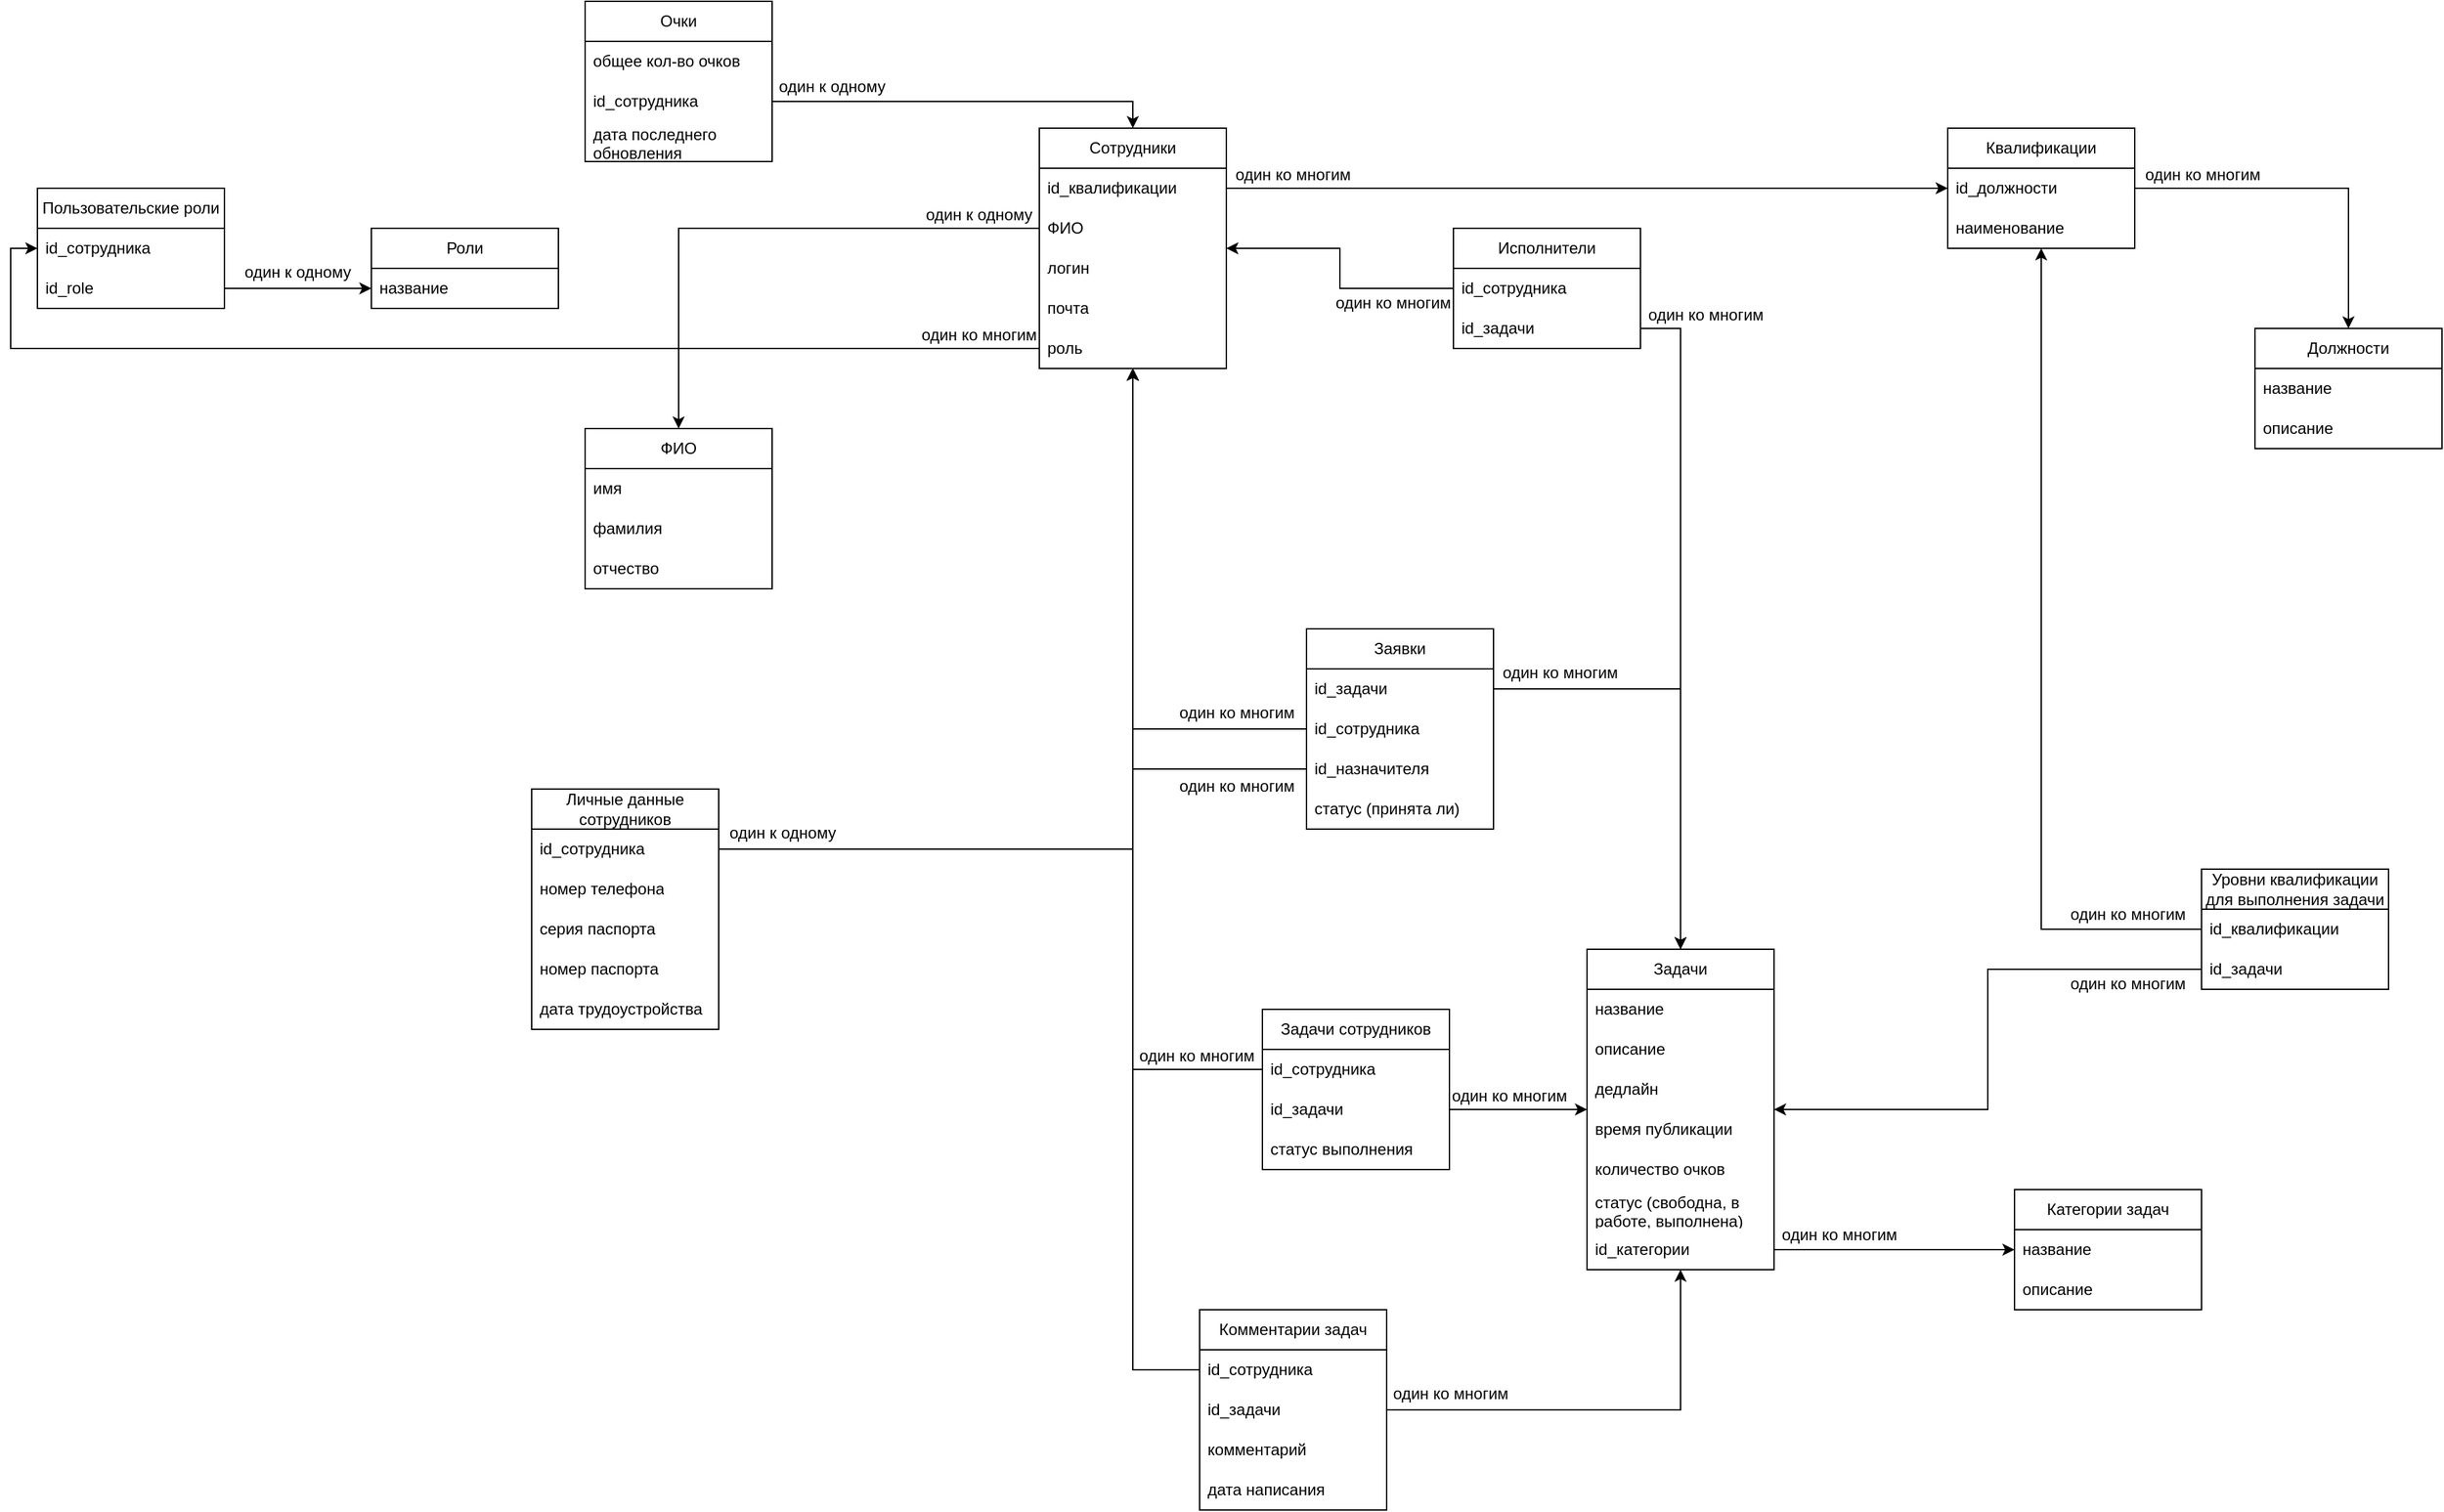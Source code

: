 <mxfile version="27.0.9" pages="2">
  <diagram name="Страница — 1" id="EaC5PdAGxProijPpYw2u">
    <mxGraphModel dx="2150" dy="1061" grid="1" gridSize="10" guides="1" tooltips="1" connect="1" arrows="1" fold="1" page="1" pageScale="1" pageWidth="3300" pageHeight="2339" background="none" math="0" shadow="0">
      <root>
        <mxCell id="0" />
        <mxCell id="1" parent="0" />
        <mxCell id="cesBki7I03xMK7VZjbku-1" value="Сотрудники" style="swimlane;fontStyle=0;childLayout=stackLayout;horizontal=1;startSize=30;horizontalStack=0;resizeParent=1;resizeParentMax=0;resizeLast=0;collapsible=1;marginBottom=0;whiteSpace=wrap;html=1;" parent="1" vertex="1">
          <mxGeometry x="1170" y="115" width="140" height="180" as="geometry">
            <mxRectangle x="120" y="100" width="110" height="30" as="alternateBounds" />
          </mxGeometry>
        </mxCell>
        <mxCell id="aLil1JfeXKBtvK41s7X2-1" value="&lt;div&gt;id_квалификации&lt;/div&gt;" style="text;strokeColor=none;fillColor=none;align=left;verticalAlign=middle;spacingLeft=4;spacingRight=4;overflow=hidden;points=[[0,0.5],[1,0.5]];portConstraint=eastwest;rotatable=0;whiteSpace=wrap;html=1;" parent="cesBki7I03xMK7VZjbku-1" vertex="1">
          <mxGeometry y="30" width="140" height="30" as="geometry" />
        </mxCell>
        <mxCell id="cesBki7I03xMK7VZjbku-2" value="ФИО" style="text;strokeColor=none;fillColor=none;align=left;verticalAlign=middle;spacingLeft=4;spacingRight=4;overflow=hidden;points=[[0,0.5],[1,0.5]];portConstraint=eastwest;rotatable=0;whiteSpace=wrap;html=1;" parent="cesBki7I03xMK7VZjbku-1" vertex="1">
          <mxGeometry y="60" width="140" height="30" as="geometry" />
        </mxCell>
        <mxCell id="cesBki7I03xMK7VZjbku-5" value="логин" style="text;strokeColor=none;fillColor=none;align=left;verticalAlign=middle;spacingLeft=4;spacingRight=4;overflow=hidden;points=[[0,0.5],[1,0.5]];portConstraint=eastwest;rotatable=0;whiteSpace=wrap;html=1;" parent="cesBki7I03xMK7VZjbku-1" vertex="1">
          <mxGeometry y="90" width="140" height="30" as="geometry" />
        </mxCell>
        <mxCell id="cesBki7I03xMK7VZjbku-4" value="почта" style="text;strokeColor=none;fillColor=none;align=left;verticalAlign=middle;spacingLeft=4;spacingRight=4;overflow=hidden;points=[[0,0.5],[1,0.5]];portConstraint=eastwest;rotatable=0;whiteSpace=wrap;html=1;" parent="cesBki7I03xMK7VZjbku-1" vertex="1">
          <mxGeometry y="120" width="140" height="30" as="geometry" />
        </mxCell>
        <mxCell id="cesBki7I03xMK7VZjbku-6" value="роль" style="text;strokeColor=none;fillColor=none;align=left;verticalAlign=middle;spacingLeft=4;spacingRight=4;overflow=hidden;points=[[0,0.5],[1,0.5]];portConstraint=eastwest;rotatable=0;whiteSpace=wrap;html=1;" parent="cesBki7I03xMK7VZjbku-1" vertex="1">
          <mxGeometry y="150" width="140" height="30" as="geometry" />
        </mxCell>
        <mxCell id="cesBki7I03xMK7VZjbku-8" value="Должности" style="swimlane;fontStyle=0;childLayout=stackLayout;horizontal=1;startSize=30;horizontalStack=0;resizeParent=1;resizeParentMax=0;resizeLast=0;collapsible=1;marginBottom=0;whiteSpace=wrap;html=1;" parent="1" vertex="1">
          <mxGeometry x="2080" y="265" width="140" height="90" as="geometry" />
        </mxCell>
        <mxCell id="cesBki7I03xMK7VZjbku-9" value="название" style="text;strokeColor=none;fillColor=none;align=left;verticalAlign=middle;spacingLeft=4;spacingRight=4;overflow=hidden;points=[[0,0.5],[1,0.5]];portConstraint=eastwest;rotatable=0;whiteSpace=wrap;html=1;" parent="cesBki7I03xMK7VZjbku-8" vertex="1">
          <mxGeometry y="30" width="140" height="30" as="geometry" />
        </mxCell>
        <mxCell id="cesBki7I03xMK7VZjbku-10" value="описание" style="text;strokeColor=none;fillColor=none;align=left;verticalAlign=middle;spacingLeft=4;spacingRight=4;overflow=hidden;points=[[0,0.5],[1,0.5]];portConstraint=eastwest;rotatable=0;whiteSpace=wrap;html=1;" parent="cesBki7I03xMK7VZjbku-8" vertex="1">
          <mxGeometry y="60" width="140" height="30" as="geometry" />
        </mxCell>
        <mxCell id="cesBki7I03xMK7VZjbku-13" value="Роли" style="swimlane;fontStyle=0;childLayout=stackLayout;horizontal=1;startSize=30;horizontalStack=0;resizeParent=1;resizeParentMax=0;resizeLast=0;collapsible=1;marginBottom=0;whiteSpace=wrap;html=1;" parent="1" vertex="1">
          <mxGeometry x="670" y="190" width="140" height="60" as="geometry" />
        </mxCell>
        <mxCell id="cesBki7I03xMK7VZjbku-16" value="название" style="text;strokeColor=none;fillColor=none;align=left;verticalAlign=middle;spacingLeft=4;spacingRight=4;overflow=hidden;points=[[0,0.5],[1,0.5]];portConstraint=eastwest;rotatable=0;whiteSpace=wrap;html=1;" parent="cesBki7I03xMK7VZjbku-13" vertex="1">
          <mxGeometry y="30" width="140" height="30" as="geometry" />
        </mxCell>
        <mxCell id="cesBki7I03xMK7VZjbku-17" value="Задачи" style="swimlane;fontStyle=0;childLayout=stackLayout;horizontal=1;startSize=30;horizontalStack=0;resizeParent=1;resizeParentMax=0;resizeLast=0;collapsible=1;marginBottom=0;whiteSpace=wrap;html=1;" parent="1" vertex="1">
          <mxGeometry x="1580" y="730" width="140" height="240" as="geometry" />
        </mxCell>
        <mxCell id="cesBki7I03xMK7VZjbku-18" value="название" style="text;strokeColor=none;fillColor=none;align=left;verticalAlign=middle;spacingLeft=4;spacingRight=4;overflow=hidden;points=[[0,0.5],[1,0.5]];portConstraint=eastwest;rotatable=0;whiteSpace=wrap;html=1;" parent="cesBki7I03xMK7VZjbku-17" vertex="1">
          <mxGeometry y="30" width="140" height="30" as="geometry" />
        </mxCell>
        <mxCell id="cesBki7I03xMK7VZjbku-19" value="описание" style="text;strokeColor=none;fillColor=none;align=left;verticalAlign=middle;spacingLeft=4;spacingRight=4;overflow=hidden;points=[[0,0.5],[1,0.5]];portConstraint=eastwest;rotatable=0;whiteSpace=wrap;html=1;" parent="cesBki7I03xMK7VZjbku-17" vertex="1">
          <mxGeometry y="60" width="140" height="30" as="geometry" />
        </mxCell>
        <mxCell id="cesBki7I03xMK7VZjbku-30" value="&lt;div&gt;дедлайн&lt;/div&gt;" style="text;strokeColor=none;fillColor=none;align=left;verticalAlign=middle;spacingLeft=4;spacingRight=4;overflow=hidden;points=[[0,0.5],[1,0.5]];portConstraint=eastwest;rotatable=0;whiteSpace=wrap;html=1;" parent="cesBki7I03xMK7VZjbku-17" vertex="1">
          <mxGeometry y="90" width="140" height="30" as="geometry" />
        </mxCell>
        <mxCell id="cesBki7I03xMK7VZjbku-27" value="время публикации" style="text;strokeColor=none;fillColor=none;align=left;verticalAlign=middle;spacingLeft=4;spacingRight=4;overflow=hidden;points=[[0,0.5],[1,0.5]];portConstraint=eastwest;rotatable=0;whiteSpace=wrap;html=1;" parent="cesBki7I03xMK7VZjbku-17" vertex="1">
          <mxGeometry y="120" width="140" height="30" as="geometry" />
        </mxCell>
        <mxCell id="cesBki7I03xMK7VZjbku-38" value="количество очков" style="text;strokeColor=none;fillColor=none;align=left;verticalAlign=middle;spacingLeft=4;spacingRight=4;overflow=hidden;points=[[0,0.5],[1,0.5]];portConstraint=eastwest;rotatable=0;whiteSpace=wrap;html=1;" parent="cesBki7I03xMK7VZjbku-17" vertex="1">
          <mxGeometry y="150" width="140" height="30" as="geometry" />
        </mxCell>
        <mxCell id="Xd3X0MDiYVYJy4UPZbmH-21" value="статус (свободна, в работе, выполнена)" style="text;strokeColor=none;fillColor=none;align=left;verticalAlign=middle;spacingLeft=4;spacingRight=4;overflow=hidden;points=[[0,0.5],[1,0.5]];portConstraint=eastwest;rotatable=0;whiteSpace=wrap;html=1;" parent="cesBki7I03xMK7VZjbku-17" vertex="1">
          <mxGeometry y="180" width="140" height="30" as="geometry" />
        </mxCell>
        <mxCell id="Xd3X0MDiYVYJy4UPZbmH-4" value="id_категории" style="text;strokeColor=none;fillColor=none;align=left;verticalAlign=middle;spacingLeft=4;spacingRight=4;overflow=hidden;points=[[0,0.5],[1,0.5]];portConstraint=eastwest;rotatable=0;whiteSpace=wrap;html=1;" parent="cesBki7I03xMK7VZjbku-17" vertex="1">
          <mxGeometry y="210" width="140" height="30" as="geometry" />
        </mxCell>
        <mxCell id="cesBki7I03xMK7VZjbku-21" value="Пользовательские роли" style="swimlane;fontStyle=0;childLayout=stackLayout;horizontal=1;startSize=30;horizontalStack=0;resizeParent=1;resizeParentMax=0;resizeLast=0;collapsible=1;marginBottom=0;whiteSpace=wrap;html=1;" parent="1" vertex="1">
          <mxGeometry x="420" y="160" width="140" height="90" as="geometry" />
        </mxCell>
        <mxCell id="cesBki7I03xMK7VZjbku-22" value="id_сотрудника" style="text;strokeColor=none;fillColor=none;align=left;verticalAlign=middle;spacingLeft=4;spacingRight=4;overflow=hidden;points=[[0,0.5],[1,0.5]];portConstraint=eastwest;rotatable=0;whiteSpace=wrap;html=1;" parent="cesBki7I03xMK7VZjbku-21" vertex="1">
          <mxGeometry y="30" width="140" height="30" as="geometry" />
        </mxCell>
        <mxCell id="cesBki7I03xMK7VZjbku-23" value="id_role" style="text;strokeColor=none;fillColor=none;align=left;verticalAlign=middle;spacingLeft=4;spacingRight=4;overflow=hidden;points=[[0,0.5],[1,0.5]];portConstraint=eastwest;rotatable=0;whiteSpace=wrap;html=1;" parent="cesBki7I03xMK7VZjbku-21" vertex="1">
          <mxGeometry y="60" width="140" height="30" as="geometry" />
        </mxCell>
        <mxCell id="cesBki7I03xMK7VZjbku-25" style="edgeStyle=orthogonalEdgeStyle;rounded=0;orthogonalLoop=1;jettySize=auto;html=1;entryX=0;entryY=0.5;entryDx=0;entryDy=0;" parent="1" source="cesBki7I03xMK7VZjbku-6" target="cesBki7I03xMK7VZjbku-22" edge="1">
          <mxGeometry relative="1" as="geometry" />
        </mxCell>
        <mxCell id="cesBki7I03xMK7VZjbku-32" value="Уровни квалификации для выполнения задачи" style="swimlane;fontStyle=0;childLayout=stackLayout;horizontal=1;startSize=30;horizontalStack=0;resizeParent=1;resizeParentMax=0;resizeLast=0;collapsible=1;marginBottom=0;whiteSpace=wrap;html=1;" parent="1" vertex="1">
          <mxGeometry x="2040" y="670" width="140" height="90" as="geometry" />
        </mxCell>
        <mxCell id="cesBki7I03xMK7VZjbku-33" value="id_квалификации" style="text;strokeColor=none;fillColor=none;align=left;verticalAlign=middle;spacingLeft=4;spacingRight=4;overflow=hidden;points=[[0,0.5],[1,0.5]];portConstraint=eastwest;rotatable=0;whiteSpace=wrap;html=1;" parent="cesBki7I03xMK7VZjbku-32" vertex="1">
          <mxGeometry y="30" width="140" height="30" as="geometry" />
        </mxCell>
        <mxCell id="cesBki7I03xMK7VZjbku-34" value="id_задачи" style="text;strokeColor=none;fillColor=none;align=left;verticalAlign=middle;spacingLeft=4;spacingRight=4;overflow=hidden;points=[[0,0.5],[1,0.5]];portConstraint=eastwest;rotatable=0;whiteSpace=wrap;html=1;" parent="cesBki7I03xMK7VZjbku-32" vertex="1">
          <mxGeometry y="60" width="140" height="30" as="geometry" />
        </mxCell>
        <mxCell id="cesBki7I03xMK7VZjbku-40" value="Очки" style="swimlane;fontStyle=0;childLayout=stackLayout;horizontal=1;startSize=30;horizontalStack=0;resizeParent=1;resizeParentMax=0;resizeLast=0;collapsible=1;marginBottom=0;whiteSpace=wrap;html=1;" parent="1" vertex="1">
          <mxGeometry x="830" y="20" width="140" height="120" as="geometry" />
        </mxCell>
        <mxCell id="Xd3X0MDiYVYJy4UPZbmH-5" value="общее кол-во очков" style="text;strokeColor=none;fillColor=none;align=left;verticalAlign=middle;spacingLeft=4;spacingRight=4;overflow=hidden;points=[[0,0.5],[1,0.5]];portConstraint=eastwest;rotatable=0;whiteSpace=wrap;html=1;" parent="cesBki7I03xMK7VZjbku-40" vertex="1">
          <mxGeometry y="30" width="140" height="30" as="geometry" />
        </mxCell>
        <mxCell id="cesBki7I03xMK7VZjbku-41" value="id_сотрудника" style="text;strokeColor=none;fillColor=none;align=left;verticalAlign=middle;spacingLeft=4;spacingRight=4;overflow=hidden;points=[[0,0.5],[1,0.5]];portConstraint=eastwest;rotatable=0;whiteSpace=wrap;html=1;" parent="cesBki7I03xMK7VZjbku-40" vertex="1">
          <mxGeometry y="60" width="140" height="30" as="geometry" />
        </mxCell>
        <mxCell id="Xd3X0MDiYVYJy4UPZbmH-6" value="дата последнего обновления" style="text;strokeColor=none;fillColor=none;align=left;verticalAlign=middle;spacingLeft=4;spacingRight=4;overflow=hidden;points=[[0,0.5],[1,0.5]];portConstraint=eastwest;rotatable=0;whiteSpace=wrap;html=1;" parent="cesBki7I03xMK7VZjbku-40" vertex="1">
          <mxGeometry y="90" width="140" height="30" as="geometry" />
        </mxCell>
        <mxCell id="cesBki7I03xMK7VZjbku-44" style="edgeStyle=orthogonalEdgeStyle;rounded=0;orthogonalLoop=1;jettySize=auto;html=1;" parent="1" source="cesBki7I03xMK7VZjbku-34" target="cesBki7I03xMK7VZjbku-17" edge="1">
          <mxGeometry relative="1" as="geometry" />
        </mxCell>
        <mxCell id="zfrl_3veJVsj-H4Pgpw5-1" value="ФИО" style="swimlane;fontStyle=0;childLayout=stackLayout;horizontal=1;startSize=30;horizontalStack=0;resizeParent=1;resizeParentMax=0;resizeLast=0;collapsible=1;marginBottom=0;whiteSpace=wrap;html=1;" parent="1" vertex="1">
          <mxGeometry x="830" y="340" width="140" height="120" as="geometry" />
        </mxCell>
        <mxCell id="zfrl_3veJVsj-H4Pgpw5-2" value="имя" style="text;strokeColor=none;fillColor=none;align=left;verticalAlign=middle;spacingLeft=4;spacingRight=4;overflow=hidden;points=[[0,0.5],[1,0.5]];portConstraint=eastwest;rotatable=0;whiteSpace=wrap;html=1;" parent="zfrl_3veJVsj-H4Pgpw5-1" vertex="1">
          <mxGeometry y="30" width="140" height="30" as="geometry" />
        </mxCell>
        <mxCell id="zfrl_3veJVsj-H4Pgpw5-3" value="фамилия" style="text;strokeColor=none;fillColor=none;align=left;verticalAlign=middle;spacingLeft=4;spacingRight=4;overflow=hidden;points=[[0,0.5],[1,0.5]];portConstraint=eastwest;rotatable=0;whiteSpace=wrap;html=1;" parent="zfrl_3veJVsj-H4Pgpw5-1" vertex="1">
          <mxGeometry y="60" width="140" height="30" as="geometry" />
        </mxCell>
        <mxCell id="zfrl_3veJVsj-H4Pgpw5-4" value="отчество" style="text;strokeColor=none;fillColor=none;align=left;verticalAlign=middle;spacingLeft=4;spacingRight=4;overflow=hidden;points=[[0,0.5],[1,0.5]];portConstraint=eastwest;rotatable=0;whiteSpace=wrap;html=1;" parent="zfrl_3veJVsj-H4Pgpw5-1" vertex="1">
          <mxGeometry y="90" width="140" height="30" as="geometry" />
        </mxCell>
        <mxCell id="zfrl_3veJVsj-H4Pgpw5-5" style="edgeStyle=orthogonalEdgeStyle;rounded=0;orthogonalLoop=1;jettySize=auto;html=1;" parent="1" source="cesBki7I03xMK7VZjbku-2" target="zfrl_3veJVsj-H4Pgpw5-1" edge="1">
          <mxGeometry relative="1" as="geometry" />
        </mxCell>
        <mxCell id="zfrl_3veJVsj-H4Pgpw5-7" style="edgeStyle=orthogonalEdgeStyle;rounded=0;orthogonalLoop=1;jettySize=auto;html=1;" parent="1" source="cesBki7I03xMK7VZjbku-23" target="cesBki7I03xMK7VZjbku-16" edge="1">
          <mxGeometry relative="1" as="geometry" />
        </mxCell>
        <mxCell id="zfrl_3veJVsj-H4Pgpw5-21" style="edgeStyle=orthogonalEdgeStyle;rounded=0;orthogonalLoop=1;jettySize=auto;html=1;" parent="1" source="zfrl_3veJVsj-H4Pgpw5-17" target="cesBki7I03xMK7VZjbku-1" edge="1">
          <mxGeometry relative="1" as="geometry" />
        </mxCell>
        <mxCell id="zfrl_3veJVsj-H4Pgpw5-23" style="edgeStyle=orthogonalEdgeStyle;rounded=0;orthogonalLoop=1;jettySize=auto;html=1;" parent="1" source="zfrl_3veJVsj-H4Pgpw5-18" target="cesBki7I03xMK7VZjbku-17" edge="1">
          <mxGeometry relative="1" as="geometry" />
        </mxCell>
        <mxCell id="dMJFYYA-Lje91kNIu_eR-5" style="edgeStyle=orthogonalEdgeStyle;rounded=0;orthogonalLoop=1;jettySize=auto;html=1;" parent="1" source="dMJFYYA-Lje91kNIu_eR-1" target="cesBki7I03xMK7VZjbku-8" edge="1">
          <mxGeometry relative="1" as="geometry" />
        </mxCell>
        <mxCell id="dMJFYYA-Lje91kNIu_eR-1" value="Квалификации" style="swimlane;fontStyle=0;childLayout=stackLayout;horizontal=1;startSize=30;horizontalStack=0;resizeParent=1;resizeParentMax=0;resizeLast=0;collapsible=1;marginBottom=0;whiteSpace=wrap;html=1;" parent="1" vertex="1">
          <mxGeometry x="1850" y="115" width="140" height="90" as="geometry" />
        </mxCell>
        <mxCell id="dMJFYYA-Lje91kNIu_eR-2" value="id_должности" style="text;strokeColor=none;fillColor=none;align=left;verticalAlign=middle;spacingLeft=4;spacingRight=4;overflow=hidden;points=[[0,0.5],[1,0.5]];portConstraint=eastwest;rotatable=0;whiteSpace=wrap;html=1;" parent="dMJFYYA-Lje91kNIu_eR-1" vertex="1">
          <mxGeometry y="30" width="140" height="30" as="geometry" />
        </mxCell>
        <mxCell id="dMJFYYA-Lje91kNIu_eR-3" value="наименование" style="text;strokeColor=none;fillColor=none;align=left;verticalAlign=middle;spacingLeft=4;spacingRight=4;overflow=hidden;points=[[0,0.5],[1,0.5]];portConstraint=eastwest;rotatable=0;whiteSpace=wrap;html=1;" parent="dMJFYYA-Lje91kNIu_eR-1" vertex="1">
          <mxGeometry y="60" width="140" height="30" as="geometry" />
        </mxCell>
        <mxCell id="dMJFYYA-Lje91kNIu_eR-8" style="edgeStyle=orthogonalEdgeStyle;rounded=0;orthogonalLoop=1;jettySize=auto;html=1;" parent="1" source="cesBki7I03xMK7VZjbku-33" target="dMJFYYA-Lje91kNIu_eR-1" edge="1">
          <mxGeometry relative="1" as="geometry" />
        </mxCell>
        <mxCell id="dMJFYYA-Lje91kNIu_eR-18" style="edgeStyle=orthogonalEdgeStyle;rounded=0;orthogonalLoop=1;jettySize=auto;html=1;" parent="1" source="dMJFYYA-Lje91kNIu_eR-12" target="cesBki7I03xMK7VZjbku-1" edge="1">
          <mxGeometry relative="1" as="geometry" />
        </mxCell>
        <mxCell id="dMJFYYA-Lje91kNIu_eR-12" value="Заявки" style="swimlane;fontStyle=0;childLayout=stackLayout;horizontal=1;startSize=30;horizontalStack=0;resizeParent=1;resizeParentMax=0;resizeLast=0;collapsible=1;marginBottom=0;whiteSpace=wrap;html=1;" parent="1" vertex="1">
          <mxGeometry x="1370" y="490" width="140" height="150" as="geometry" />
        </mxCell>
        <mxCell id="dMJFYYA-Lje91kNIu_eR-13" value="id_задачи" style="text;strokeColor=none;fillColor=none;align=left;verticalAlign=middle;spacingLeft=4;spacingRight=4;overflow=hidden;points=[[0,0.5],[1,0.5]];portConstraint=eastwest;rotatable=0;whiteSpace=wrap;html=1;" parent="dMJFYYA-Lje91kNIu_eR-12" vertex="1">
          <mxGeometry y="30" width="140" height="30" as="geometry" />
        </mxCell>
        <mxCell id="dMJFYYA-Lje91kNIu_eR-14" value="id_сотрудника" style="text;strokeColor=none;fillColor=none;align=left;verticalAlign=middle;spacingLeft=4;spacingRight=4;overflow=hidden;points=[[0,0.5],[1,0.5]];portConstraint=eastwest;rotatable=0;whiteSpace=wrap;html=1;" parent="dMJFYYA-Lje91kNIu_eR-12" vertex="1">
          <mxGeometry y="60" width="140" height="30" as="geometry" />
        </mxCell>
        <mxCell id="dMJFYYA-Lje91kNIu_eR-16" value="id_назначителя" style="text;strokeColor=none;fillColor=none;align=left;verticalAlign=middle;spacingLeft=4;spacingRight=4;overflow=hidden;points=[[0,0.5],[1,0.5]];portConstraint=eastwest;rotatable=0;whiteSpace=wrap;html=1;" parent="dMJFYYA-Lje91kNIu_eR-12" vertex="1">
          <mxGeometry y="90" width="140" height="30" as="geometry" />
        </mxCell>
        <mxCell id="dMJFYYA-Lje91kNIu_eR-15" value="статус (принята ли)" style="text;strokeColor=none;fillColor=none;align=left;verticalAlign=middle;spacingLeft=4;spacingRight=4;overflow=hidden;points=[[0,0.5],[1,0.5]];portConstraint=eastwest;rotatable=0;whiteSpace=wrap;html=1;" parent="dMJFYYA-Lje91kNIu_eR-12" vertex="1">
          <mxGeometry y="120" width="140" height="30" as="geometry" />
        </mxCell>
        <mxCell id="zfrl_3veJVsj-H4Pgpw5-16" value="Исполнители" style="swimlane;fontStyle=0;childLayout=stackLayout;horizontal=1;startSize=30;horizontalStack=0;resizeParent=1;resizeParentMax=0;resizeLast=0;collapsible=1;marginBottom=0;whiteSpace=wrap;html=1;" parent="1" vertex="1">
          <mxGeometry x="1480" y="190" width="140" height="90" as="geometry" />
        </mxCell>
        <mxCell id="zfrl_3veJVsj-H4Pgpw5-17" value="id_сотрудника" style="text;strokeColor=none;fillColor=none;align=left;verticalAlign=middle;spacingLeft=4;spacingRight=4;overflow=hidden;points=[[0,0.5],[1,0.5]];portConstraint=eastwest;rotatable=0;whiteSpace=wrap;html=1;" parent="zfrl_3veJVsj-H4Pgpw5-16" vertex="1">
          <mxGeometry y="30" width="140" height="30" as="geometry" />
        </mxCell>
        <mxCell id="zfrl_3veJVsj-H4Pgpw5-18" value="id_задачи" style="text;strokeColor=none;fillColor=none;align=left;verticalAlign=middle;spacingLeft=4;spacingRight=4;overflow=hidden;points=[[0,0.5],[1,0.5]];portConstraint=eastwest;rotatable=0;whiteSpace=wrap;html=1;" parent="zfrl_3veJVsj-H4Pgpw5-16" vertex="1">
          <mxGeometry y="60" width="140" height="30" as="geometry" />
        </mxCell>
        <mxCell id="dMJFYYA-Lje91kNIu_eR-22" value="Задачи сотрудников" style="swimlane;fontStyle=0;childLayout=stackLayout;horizontal=1;startSize=30;horizontalStack=0;resizeParent=1;resizeParentMax=0;resizeLast=0;collapsible=1;marginBottom=0;whiteSpace=wrap;html=1;" parent="1" vertex="1">
          <mxGeometry x="1337" y="775" width="140" height="120" as="geometry" />
        </mxCell>
        <mxCell id="dMJFYYA-Lje91kNIu_eR-23" value="id_сотрудника" style="text;strokeColor=none;fillColor=none;align=left;verticalAlign=middle;spacingLeft=4;spacingRight=4;overflow=hidden;points=[[0,0.5],[1,0.5]];portConstraint=eastwest;rotatable=0;whiteSpace=wrap;html=1;" parent="dMJFYYA-Lje91kNIu_eR-22" vertex="1">
          <mxGeometry y="30" width="140" height="30" as="geometry" />
        </mxCell>
        <mxCell id="dMJFYYA-Lje91kNIu_eR-24" value="id_задачи" style="text;strokeColor=none;fillColor=none;align=left;verticalAlign=middle;spacingLeft=4;spacingRight=4;overflow=hidden;points=[[0,0.5],[1,0.5]];portConstraint=eastwest;rotatable=0;whiteSpace=wrap;html=1;" parent="dMJFYYA-Lje91kNIu_eR-22" vertex="1">
          <mxGeometry y="60" width="140" height="30" as="geometry" />
        </mxCell>
        <mxCell id="dMJFYYA-Lje91kNIu_eR-26" value="статус выполнения" style="text;strokeColor=none;fillColor=none;align=left;verticalAlign=middle;spacingLeft=4;spacingRight=4;overflow=hidden;points=[[0,0.5],[1,0.5]];portConstraint=eastwest;rotatable=0;whiteSpace=wrap;html=1;" parent="dMJFYYA-Lje91kNIu_eR-22" vertex="1">
          <mxGeometry y="90" width="140" height="30" as="geometry" />
        </mxCell>
        <mxCell id="Xd3X0MDiYVYJy4UPZbmH-1" style="edgeStyle=orthogonalEdgeStyle;rounded=0;orthogonalLoop=1;jettySize=auto;html=1;" parent="1" source="dMJFYYA-Lje91kNIu_eR-13" target="cesBki7I03xMK7VZjbku-17" edge="1">
          <mxGeometry relative="1" as="geometry" />
        </mxCell>
        <mxCell id="Xd3X0MDiYVYJy4UPZbmH-2" style="edgeStyle=orthogonalEdgeStyle;rounded=0;orthogonalLoop=1;jettySize=auto;html=1;" parent="1" source="dMJFYYA-Lje91kNIu_eR-23" target="cesBki7I03xMK7VZjbku-1" edge="1">
          <mxGeometry relative="1" as="geometry" />
        </mxCell>
        <mxCell id="Xd3X0MDiYVYJy4UPZbmH-3" style="edgeStyle=orthogonalEdgeStyle;rounded=0;orthogonalLoop=1;jettySize=auto;html=1;" parent="1" source="dMJFYYA-Lje91kNIu_eR-24" target="cesBki7I03xMK7VZjbku-17" edge="1">
          <mxGeometry relative="1" as="geometry" />
        </mxCell>
        <mxCell id="Xd3X0MDiYVYJy4UPZbmH-7" style="edgeStyle=orthogonalEdgeStyle;rounded=0;orthogonalLoop=1;jettySize=auto;html=1;" parent="1" source="cesBki7I03xMK7VZjbku-41" target="cesBki7I03xMK7VZjbku-1" edge="1">
          <mxGeometry relative="1" as="geometry" />
        </mxCell>
        <mxCell id="Xd3X0MDiYVYJy4UPZbmH-10" style="edgeStyle=orthogonalEdgeStyle;rounded=0;orthogonalLoop=1;jettySize=auto;html=1;" parent="1" source="dMJFYYA-Lje91kNIu_eR-16" target="cesBki7I03xMK7VZjbku-1" edge="1">
          <mxGeometry relative="1" as="geometry" />
        </mxCell>
        <mxCell id="Xd3X0MDiYVYJy4UPZbmH-16" value="Категории задач" style="swimlane;fontStyle=0;childLayout=stackLayout;horizontal=1;startSize=30;horizontalStack=0;resizeParent=1;resizeParentMax=0;resizeLast=0;collapsible=1;marginBottom=0;whiteSpace=wrap;html=1;" parent="1" vertex="1">
          <mxGeometry x="1900" y="910" width="140" height="90" as="geometry" />
        </mxCell>
        <mxCell id="Xd3X0MDiYVYJy4UPZbmH-18" value="название" style="text;strokeColor=none;fillColor=none;align=left;verticalAlign=middle;spacingLeft=4;spacingRight=4;overflow=hidden;points=[[0,0.5],[1,0.5]];portConstraint=eastwest;rotatable=0;whiteSpace=wrap;html=1;" parent="Xd3X0MDiYVYJy4UPZbmH-16" vertex="1">
          <mxGeometry y="30" width="140" height="30" as="geometry" />
        </mxCell>
        <mxCell id="Xd3X0MDiYVYJy4UPZbmH-19" value="описание" style="text;strokeColor=none;fillColor=none;align=left;verticalAlign=middle;spacingLeft=4;spacingRight=4;overflow=hidden;points=[[0,0.5],[1,0.5]];portConstraint=eastwest;rotatable=0;whiteSpace=wrap;html=1;" parent="Xd3X0MDiYVYJy4UPZbmH-16" vertex="1">
          <mxGeometry y="60" width="140" height="30" as="geometry" />
        </mxCell>
        <mxCell id="Xd3X0MDiYVYJy4UPZbmH-22" style="edgeStyle=orthogonalEdgeStyle;rounded=0;orthogonalLoop=1;jettySize=auto;html=1;" parent="1" source="Xd3X0MDiYVYJy4UPZbmH-4" target="Xd3X0MDiYVYJy4UPZbmH-16" edge="1">
          <mxGeometry relative="1" as="geometry" />
        </mxCell>
        <mxCell id="0QgS_s-i1kCt9F_A--fx-1" value="&lt;div&gt;Личные данные сотрудников&lt;/div&gt;" style="swimlane;fontStyle=0;childLayout=stackLayout;horizontal=1;startSize=30;horizontalStack=0;resizeParent=1;resizeParentMax=0;resizeLast=0;collapsible=1;marginBottom=0;whiteSpace=wrap;html=1;" parent="1" vertex="1">
          <mxGeometry x="790" y="610" width="140" height="180" as="geometry" />
        </mxCell>
        <mxCell id="0QgS_s-i1kCt9F_A--fx-2" value="&lt;div&gt;id_сотрудника&lt;span style=&quot;white-space: pre;&quot;&gt;&#x9;&lt;/span&gt;&lt;/div&gt;" style="text;strokeColor=none;fillColor=none;align=left;verticalAlign=middle;spacingLeft=4;spacingRight=4;overflow=hidden;points=[[0,0.5],[1,0.5]];portConstraint=eastwest;rotatable=0;whiteSpace=wrap;html=1;" parent="0QgS_s-i1kCt9F_A--fx-1" vertex="1">
          <mxGeometry y="30" width="140" height="30" as="geometry" />
        </mxCell>
        <mxCell id="0QgS_s-i1kCt9F_A--fx-3" value="номер телефона" style="text;strokeColor=none;fillColor=none;align=left;verticalAlign=middle;spacingLeft=4;spacingRight=4;overflow=hidden;points=[[0,0.5],[1,0.5]];portConstraint=eastwest;rotatable=0;whiteSpace=wrap;html=1;" parent="0QgS_s-i1kCt9F_A--fx-1" vertex="1">
          <mxGeometry y="60" width="140" height="30" as="geometry" />
        </mxCell>
        <mxCell id="0QgS_s-i1kCt9F_A--fx-5" value="&lt;div&gt;серия паспорта&lt;/div&gt;" style="text;strokeColor=none;fillColor=none;align=left;verticalAlign=middle;spacingLeft=4;spacingRight=4;overflow=hidden;points=[[0,0.5],[1,0.5]];portConstraint=eastwest;rotatable=0;whiteSpace=wrap;html=1;" parent="0QgS_s-i1kCt9F_A--fx-1" vertex="1">
          <mxGeometry y="90" width="140" height="30" as="geometry" />
        </mxCell>
        <mxCell id="0QgS_s-i1kCt9F_A--fx-6" value="&lt;div&gt;номер паспорта&lt;/div&gt;" style="text;strokeColor=none;fillColor=none;align=left;verticalAlign=middle;spacingLeft=4;spacingRight=4;overflow=hidden;points=[[0,0.5],[1,0.5]];portConstraint=eastwest;rotatable=0;whiteSpace=wrap;html=1;" parent="0QgS_s-i1kCt9F_A--fx-1" vertex="1">
          <mxGeometry y="120" width="140" height="30" as="geometry" />
        </mxCell>
        <mxCell id="0QgS_s-i1kCt9F_A--fx-4" value="&lt;div&gt;дата трудоустройства&lt;/div&gt;" style="text;strokeColor=none;fillColor=none;align=left;verticalAlign=middle;spacingLeft=4;spacingRight=4;overflow=hidden;points=[[0,0.5],[1,0.5]];portConstraint=eastwest;rotatable=0;whiteSpace=wrap;html=1;" parent="0QgS_s-i1kCt9F_A--fx-1" vertex="1">
          <mxGeometry y="150" width="140" height="30" as="geometry" />
        </mxCell>
        <mxCell id="0QgS_s-i1kCt9F_A--fx-7" style="edgeStyle=orthogonalEdgeStyle;rounded=0;orthogonalLoop=1;jettySize=auto;html=1;" parent="1" source="0QgS_s-i1kCt9F_A--fx-2" target="cesBki7I03xMK7VZjbku-1" edge="1">
          <mxGeometry relative="1" as="geometry" />
        </mxCell>
        <mxCell id="aLil1JfeXKBtvK41s7X2-2" style="edgeStyle=orthogonalEdgeStyle;rounded=0;orthogonalLoop=1;jettySize=auto;html=1;" parent="1" source="aLil1JfeXKBtvK41s7X2-1" target="dMJFYYA-Lje91kNIu_eR-1" edge="1">
          <mxGeometry relative="1" as="geometry" />
        </mxCell>
        <mxCell id="aLil1JfeXKBtvK41s7X2-5" value="Комментарии задач" style="swimlane;fontStyle=0;childLayout=stackLayout;horizontal=1;startSize=30;horizontalStack=0;resizeParent=1;resizeParentMax=0;resizeLast=0;collapsible=1;marginBottom=0;whiteSpace=wrap;html=1;" parent="1" vertex="1">
          <mxGeometry x="1290" y="1000" width="140" height="150" as="geometry" />
        </mxCell>
        <mxCell id="aLil1JfeXKBtvK41s7X2-6" value="id_сотрудника" style="text;strokeColor=none;fillColor=none;align=left;verticalAlign=middle;spacingLeft=4;spacingRight=4;overflow=hidden;points=[[0,0.5],[1,0.5]];portConstraint=eastwest;rotatable=0;whiteSpace=wrap;html=1;" parent="aLil1JfeXKBtvK41s7X2-5" vertex="1">
          <mxGeometry y="30" width="140" height="30" as="geometry" />
        </mxCell>
        <mxCell id="aLil1JfeXKBtvK41s7X2-7" value="id_задачи" style="text;strokeColor=none;fillColor=none;align=left;verticalAlign=middle;spacingLeft=4;spacingRight=4;overflow=hidden;points=[[0,0.5],[1,0.5]];portConstraint=eastwest;rotatable=0;whiteSpace=wrap;html=1;" parent="aLil1JfeXKBtvK41s7X2-5" vertex="1">
          <mxGeometry y="60" width="140" height="30" as="geometry" />
        </mxCell>
        <mxCell id="aLil1JfeXKBtvK41s7X2-8" value="комментарий" style="text;strokeColor=none;fillColor=none;align=left;verticalAlign=middle;spacingLeft=4;spacingRight=4;overflow=hidden;points=[[0,0.5],[1,0.5]];portConstraint=eastwest;rotatable=0;whiteSpace=wrap;html=1;" parent="aLil1JfeXKBtvK41s7X2-5" vertex="1">
          <mxGeometry y="90" width="140" height="30" as="geometry" />
        </mxCell>
        <mxCell id="aLil1JfeXKBtvK41s7X2-9" value="дата написания" style="text;strokeColor=none;fillColor=none;align=left;verticalAlign=middle;spacingLeft=4;spacingRight=4;overflow=hidden;points=[[0,0.5],[1,0.5]];portConstraint=eastwest;rotatable=0;whiteSpace=wrap;html=1;" parent="aLil1JfeXKBtvK41s7X2-5" vertex="1">
          <mxGeometry y="120" width="140" height="30" as="geometry" />
        </mxCell>
        <mxCell id="aLil1JfeXKBtvK41s7X2-10" style="edgeStyle=orthogonalEdgeStyle;rounded=0;orthogonalLoop=1;jettySize=auto;html=1;" parent="1" source="aLil1JfeXKBtvK41s7X2-6" target="cesBki7I03xMK7VZjbku-1" edge="1">
          <mxGeometry relative="1" as="geometry" />
        </mxCell>
        <mxCell id="aLil1JfeXKBtvK41s7X2-11" style="edgeStyle=orthogonalEdgeStyle;rounded=0;orthogonalLoop=1;jettySize=auto;html=1;" parent="1" source="aLil1JfeXKBtvK41s7X2-7" target="cesBki7I03xMK7VZjbku-17" edge="1">
          <mxGeometry relative="1" as="geometry" />
        </mxCell>
        <mxCell id="51wovOSu_WybHwNOHL6_-1" value="один к одному" style="text;html=1;align=center;verticalAlign=middle;whiteSpace=wrap;rounded=0;" vertex="1" parent="1">
          <mxGeometry x="933" y="633" width="90" height="20" as="geometry" />
        </mxCell>
        <mxCell id="51wovOSu_WybHwNOHL6_-2" value="один к одному" style="text;html=1;align=center;verticalAlign=middle;whiteSpace=wrap;rounded=0;" vertex="1" parent="1">
          <mxGeometry x="1080" y="170" width="90" height="20" as="geometry" />
        </mxCell>
        <mxCell id="51wovOSu_WybHwNOHL6_-3" value="один ко многим" style="text;html=1;align=center;verticalAlign=middle;whiteSpace=wrap;rounded=0;" vertex="1" parent="1">
          <mxGeometry x="1080" y="260" width="90" height="20" as="geometry" />
        </mxCell>
        <mxCell id="51wovOSu_WybHwNOHL6_-4" value="один к одному" style="text;html=1;align=center;verticalAlign=middle;whiteSpace=wrap;rounded=0;" vertex="1" parent="1">
          <mxGeometry x="570" y="213" width="90" height="20" as="geometry" />
        </mxCell>
        <mxCell id="51wovOSu_WybHwNOHL6_-5" value="один к одному" style="text;html=1;align=center;verticalAlign=middle;whiteSpace=wrap;rounded=0;" vertex="1" parent="1">
          <mxGeometry x="970" y="74" width="90" height="20" as="geometry" />
        </mxCell>
        <mxCell id="51wovOSu_WybHwNOHL6_-6" value="один ко многим" style="text;html=1;align=center;verticalAlign=middle;whiteSpace=wrap;rounded=0;" vertex="1" parent="1">
          <mxGeometry x="1310" y="140" width="100" height="20" as="geometry" />
        </mxCell>
        <mxCell id="51wovOSu_WybHwNOHL6_-7" value="один ко многим" style="text;html=1;align=center;verticalAlign=middle;whiteSpace=wrap;rounded=0;" vertex="1" parent="1">
          <mxGeometry x="1996" y="140" width="90" height="20" as="geometry" />
        </mxCell>
        <mxCell id="51wovOSu_WybHwNOHL6_-9" value="один ко многим" style="text;html=1;align=center;verticalAlign=middle;whiteSpace=wrap;rounded=0;" vertex="1" parent="1">
          <mxGeometry x="1940" y="694" width="90" height="20" as="geometry" />
        </mxCell>
        <mxCell id="51wovOSu_WybHwNOHL6_-10" value="один ко многим" style="text;html=1;align=center;verticalAlign=middle;whiteSpace=wrap;rounded=0;" vertex="1" parent="1">
          <mxGeometry x="1940" y="746" width="90" height="20" as="geometry" />
        </mxCell>
        <mxCell id="51wovOSu_WybHwNOHL6_-11" value="один ко многим" style="text;html=1;align=center;verticalAlign=middle;whiteSpace=wrap;rounded=0;" vertex="1" parent="1">
          <mxGeometry x="1724" y="934" width="90" height="20" as="geometry" />
        </mxCell>
        <mxCell id="51wovOSu_WybHwNOHL6_-12" value="один ко многим" style="text;html=1;align=center;verticalAlign=middle;whiteSpace=wrap;rounded=0;" vertex="1" parent="1">
          <mxGeometry x="1433" y="1053" width="90" height="20" as="geometry" />
        </mxCell>
        <mxCell id="51wovOSu_WybHwNOHL6_-13" value="один ко многим" style="text;html=1;align=center;verticalAlign=middle;whiteSpace=wrap;rounded=0;" vertex="1" parent="1">
          <mxGeometry x="1477" y="830" width="90" height="20" as="geometry" />
        </mxCell>
        <mxCell id="51wovOSu_WybHwNOHL6_-14" value="один ко многим" style="text;html=1;align=center;verticalAlign=middle;whiteSpace=wrap;rounded=0;" vertex="1" parent="1">
          <mxGeometry x="1243" y="800" width="90" height="20" as="geometry" />
        </mxCell>
        <mxCell id="51wovOSu_WybHwNOHL6_-15" value="один ко многим" style="text;html=1;align=center;verticalAlign=middle;whiteSpace=wrap;rounded=0;" vertex="1" parent="1">
          <mxGeometry x="1390" y="236" width="90" height="20" as="geometry" />
        </mxCell>
        <mxCell id="51wovOSu_WybHwNOHL6_-16" value="один ко многим" style="text;html=1;align=center;verticalAlign=middle;whiteSpace=wrap;rounded=0;" vertex="1" parent="1">
          <mxGeometry x="1624" y="245" width="90" height="20" as="geometry" />
        </mxCell>
        <mxCell id="51wovOSu_WybHwNOHL6_-17" value="один ко многим" style="text;html=1;align=center;verticalAlign=middle;whiteSpace=wrap;rounded=0;" vertex="1" parent="1">
          <mxGeometry x="1515" y="513" width="90" height="20" as="geometry" />
        </mxCell>
        <mxCell id="51wovOSu_WybHwNOHL6_-18" value="один ко многим" style="text;html=1;align=center;verticalAlign=middle;whiteSpace=wrap;rounded=0;" vertex="1" parent="1">
          <mxGeometry x="1273" y="543" width="90" height="20" as="geometry" />
        </mxCell>
        <mxCell id="51wovOSu_WybHwNOHL6_-19" value="один ко многим" style="text;html=1;align=center;verticalAlign=middle;whiteSpace=wrap;rounded=0;" vertex="1" parent="1">
          <mxGeometry x="1273" y="598" width="90" height="20" as="geometry" />
        </mxCell>
      </root>
    </mxGraphModel>
  </diagram>
  <diagram id="dwLlKkgaLHh4US7Zibqp" name="Страница — 2">
    <mxGraphModel grid="1" page="1" gridSize="10" guides="1" tooltips="1" connect="1" arrows="1" fold="1" pageScale="1" pageWidth="827" pageHeight="1169" math="0" shadow="0">
      <root>
        <mxCell id="0" />
        <mxCell id="1" parent="0" />
      </root>
    </mxGraphModel>
  </diagram>
</mxfile>
